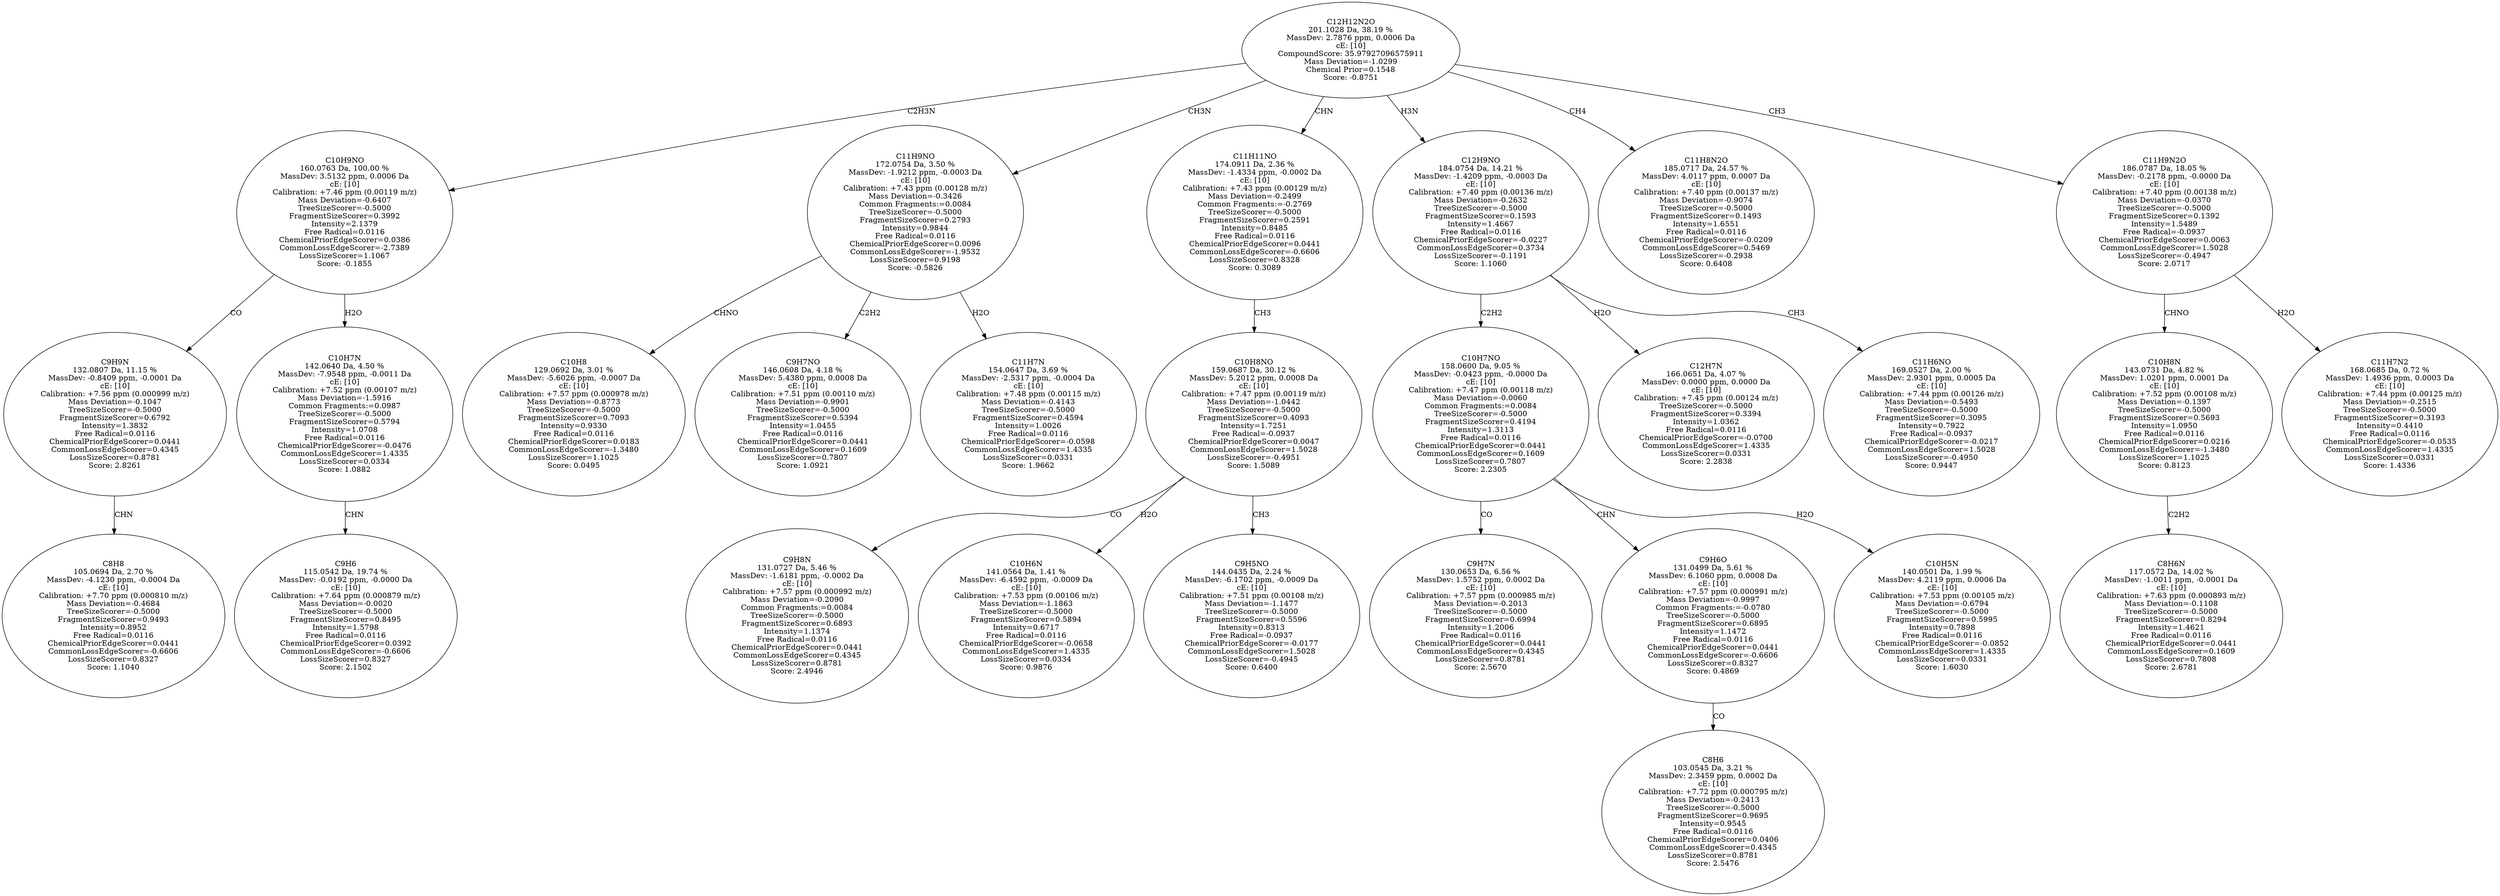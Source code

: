 strict digraph {
v1 [label="C8H8\n105.0694 Da, 2.70 %\nMassDev: -4.1230 ppm, -0.0004 Da\ncE: [10]\nCalibration: +7.70 ppm (0.000810 m/z)\nMass Deviation=-0.4684\nTreeSizeScorer=-0.5000\nFragmentSizeScorer=0.9493\nIntensity=0.8952\nFree Radical=0.0116\nChemicalPriorEdgeScorer=0.0441\nCommonLossEdgeScorer=-0.6606\nLossSizeScorer=0.8327\nScore: 1.1040"];
v2 [label="C9H9N\n132.0807 Da, 11.15 %\nMassDev: -0.8409 ppm, -0.0001 Da\ncE: [10]\nCalibration: +7.56 ppm (0.000999 m/z)\nMass Deviation=-0.1047\nTreeSizeScorer=-0.5000\nFragmentSizeScorer=0.6792\nIntensity=1.3832\nFree Radical=0.0116\nChemicalPriorEdgeScorer=0.0441\nCommonLossEdgeScorer=0.4345\nLossSizeScorer=0.8781\nScore: 2.8261"];
v3 [label="C9H6\n115.0542 Da, 19.74 %\nMassDev: -0.0192 ppm, -0.0000 Da\ncE: [10]\nCalibration: +7.64 ppm (0.000879 m/z)\nMass Deviation=-0.0020\nTreeSizeScorer=-0.5000\nFragmentSizeScorer=0.8495\nIntensity=1.5798\nFree Radical=0.0116\nChemicalPriorEdgeScorer=0.0392\nCommonLossEdgeScorer=-0.6606\nLossSizeScorer=0.8327\nScore: 2.1502"];
v4 [label="C10H7N\n142.0640 Da, 4.50 %\nMassDev: -7.9548 ppm, -0.0011 Da\ncE: [10]\nCalibration: +7.52 ppm (0.00107 m/z)\nMass Deviation=-1.5916\nCommon Fragments:=0.0987\nTreeSizeScorer=-0.5000\nFragmentSizeScorer=0.5794\nIntensity=1.0708\nFree Radical=0.0116\nChemicalPriorEdgeScorer=-0.0476\nCommonLossEdgeScorer=1.4335\nLossSizeScorer=0.0334\nScore: 1.0882"];
v5 [label="C10H9NO\n160.0763 Da, 100.00 %\nMassDev: 3.5132 ppm, 0.0006 Da\ncE: [10]\nCalibration: +7.46 ppm (0.00119 m/z)\nMass Deviation=-0.6407\nTreeSizeScorer=-0.5000\nFragmentSizeScorer=0.3992\nIntensity=2.1379\nFree Radical=0.0116\nChemicalPriorEdgeScorer=0.0386\nCommonLossEdgeScorer=-2.7389\nLossSizeScorer=1.1067\nScore: -0.1855"];
v6 [label="C10H8\n129.0692 Da, 3.01 %\nMassDev: -5.6026 ppm, -0.0007 Da\ncE: [10]\nCalibration: +7.57 ppm (0.000978 m/z)\nMass Deviation=-0.8773\nTreeSizeScorer=-0.5000\nFragmentSizeScorer=0.7093\nIntensity=0.9330\nFree Radical=0.0116\nChemicalPriorEdgeScorer=0.0183\nCommonLossEdgeScorer=-1.3480\nLossSizeScorer=1.1025\nScore: 0.0495"];
v7 [label="C9H7NO\n146.0608 Da, 4.18 %\nMassDev: 5.4380 ppm, 0.0008 Da\ncE: [10]\nCalibration: +7.51 ppm (0.00110 m/z)\nMass Deviation=-0.9901\nTreeSizeScorer=-0.5000\nFragmentSizeScorer=0.5394\nIntensity=1.0455\nFree Radical=0.0116\nChemicalPriorEdgeScorer=0.0441\nCommonLossEdgeScorer=0.1609\nLossSizeScorer=0.7807\nScore: 1.0921"];
v8 [label="C11H7N\n154.0647 Da, 3.69 %\nMassDev: -2.5317 ppm, -0.0004 Da\ncE: [10]\nCalibration: +7.48 ppm (0.00115 m/z)\nMass Deviation=-0.4143\nTreeSizeScorer=-0.5000\nFragmentSizeScorer=0.4594\nIntensity=1.0026\nFree Radical=0.0116\nChemicalPriorEdgeScorer=-0.0598\nCommonLossEdgeScorer=1.4335\nLossSizeScorer=0.0331\nScore: 1.9662"];
v9 [label="C11H9NO\n172.0754 Da, 3.50 %\nMassDev: -1.9212 ppm, -0.0003 Da\ncE: [10]\nCalibration: +7.43 ppm (0.00128 m/z)\nMass Deviation=-0.3426\nCommon Fragments:=0.0084\nTreeSizeScorer=-0.5000\nFragmentSizeScorer=0.2793\nIntensity=0.9844\nFree Radical=0.0116\nChemicalPriorEdgeScorer=0.0096\nCommonLossEdgeScorer=-1.9532\nLossSizeScorer=0.9198\nScore: -0.5826"];
v10 [label="C9H8N\n131.0727 Da, 5.46 %\nMassDev: -1.6181 ppm, -0.0002 Da\ncE: [10]\nCalibration: +7.57 ppm (0.000992 m/z)\nMass Deviation=-0.2090\nCommon Fragments:=0.0084\nTreeSizeScorer=-0.5000\nFragmentSizeScorer=0.6893\nIntensity=1.1374\nFree Radical=0.0116\nChemicalPriorEdgeScorer=0.0441\nCommonLossEdgeScorer=0.4345\nLossSizeScorer=0.8781\nScore: 2.4946"];
v11 [label="C10H6N\n141.0564 Da, 1.41 %\nMassDev: -6.4592 ppm, -0.0009 Da\ncE: [10]\nCalibration: +7.53 ppm (0.00106 m/z)\nMass Deviation=-1.1863\nTreeSizeScorer=-0.5000\nFragmentSizeScorer=0.5894\nIntensity=0.6717\nFree Radical=0.0116\nChemicalPriorEdgeScorer=-0.0658\nCommonLossEdgeScorer=1.4335\nLossSizeScorer=0.0334\nScore: 0.9876"];
v12 [label="C9H5NO\n144.0435 Da, 2.24 %\nMassDev: -6.1702 ppm, -0.0009 Da\ncE: [10]\nCalibration: +7.51 ppm (0.00108 m/z)\nMass Deviation=-1.1477\nTreeSizeScorer=-0.5000\nFragmentSizeScorer=0.5596\nIntensity=0.8313\nFree Radical=-0.0937\nChemicalPriorEdgeScorer=-0.0177\nCommonLossEdgeScorer=1.5028\nLossSizeScorer=-0.4945\nScore: 0.6400"];
v13 [label="C10H8NO\n159.0687 Da, 30.12 %\nMassDev: 5.2012 ppm, 0.0008 Da\ncE: [10]\nCalibration: +7.47 ppm (0.00119 m/z)\nMass Deviation=-1.0442\nTreeSizeScorer=-0.5000\nFragmentSizeScorer=0.4093\nIntensity=1.7251\nFree Radical=-0.0937\nChemicalPriorEdgeScorer=0.0047\nCommonLossEdgeScorer=1.5028\nLossSizeScorer=-0.4951\nScore: 1.5089"];
v14 [label="C11H11NO\n174.0911 Da, 2.36 %\nMassDev: -1.4334 ppm, -0.0002 Da\ncE: [10]\nCalibration: +7.43 ppm (0.00129 m/z)\nMass Deviation=-0.2499\nCommon Fragments:=-0.2769\nTreeSizeScorer=-0.5000\nFragmentSizeScorer=0.2591\nIntensity=0.8485\nFree Radical=0.0116\nChemicalPriorEdgeScorer=0.0441\nCommonLossEdgeScorer=-0.6606\nLossSizeScorer=0.8328\nScore: 0.3089"];
v15 [label="C9H7N\n130.0653 Da, 6.56 %\nMassDev: 1.5752 ppm, 0.0002 Da\ncE: [10]\nCalibration: +7.57 ppm (0.000985 m/z)\nMass Deviation=-0.2013\nTreeSizeScorer=-0.5000\nFragmentSizeScorer=0.6994\nIntensity=1.2006\nFree Radical=0.0116\nChemicalPriorEdgeScorer=0.0441\nCommonLossEdgeScorer=0.4345\nLossSizeScorer=0.8781\nScore: 2.5670"];
v16 [label="C8H6\n103.0545 Da, 3.21 %\nMassDev: 2.3459 ppm, 0.0002 Da\ncE: [10]\nCalibration: +7.72 ppm (0.000795 m/z)\nMass Deviation=-0.2413\nTreeSizeScorer=-0.5000\nFragmentSizeScorer=0.9695\nIntensity=0.9545\nFree Radical=0.0116\nChemicalPriorEdgeScorer=0.0406\nCommonLossEdgeScorer=0.4345\nLossSizeScorer=0.8781\nScore: 2.5476"];
v17 [label="C9H6O\n131.0499 Da, 5.61 %\nMassDev: 6.1060 ppm, 0.0008 Da\ncE: [10]\nCalibration: +7.57 ppm (0.000991 m/z)\nMass Deviation=-0.9997\nCommon Fragments:=-0.0780\nTreeSizeScorer=-0.5000\nFragmentSizeScorer=0.6895\nIntensity=1.1472\nFree Radical=0.0116\nChemicalPriorEdgeScorer=0.0441\nCommonLossEdgeScorer=-0.6606\nLossSizeScorer=0.8327\nScore: 0.4869"];
v18 [label="C10H5N\n140.0501 Da, 1.99 %\nMassDev: 4.2119 ppm, 0.0006 Da\ncE: [10]\nCalibration: +7.53 ppm (0.00105 m/z)\nMass Deviation=-0.6794\nTreeSizeScorer=-0.5000\nFragmentSizeScorer=0.5995\nIntensity=0.7898\nFree Radical=0.0116\nChemicalPriorEdgeScorer=-0.0852\nCommonLossEdgeScorer=1.4335\nLossSizeScorer=0.0331\nScore: 1.6030"];
v19 [label="C10H7NO\n158.0600 Da, 9.05 %\nMassDev: -0.0423 ppm, -0.0000 Da\ncE: [10]\nCalibration: +7.47 ppm (0.00118 m/z)\nMass Deviation=-0.0060\nCommon Fragments:=0.0084\nTreeSizeScorer=-0.5000\nFragmentSizeScorer=0.4194\nIntensity=1.3113\nFree Radical=0.0116\nChemicalPriorEdgeScorer=0.0441\nCommonLossEdgeScorer=0.1609\nLossSizeScorer=0.7807\nScore: 2.2305"];
v20 [label="C12H7N\n166.0651 Da, 4.07 %\nMassDev: 0.0000 ppm, 0.0000 Da\ncE: [10]\nCalibration: +7.45 ppm (0.00124 m/z)\nTreeSizeScorer=-0.5000\nFragmentSizeScorer=0.3394\nIntensity=1.0362\nFree Radical=0.0116\nChemicalPriorEdgeScorer=-0.0700\nCommonLossEdgeScorer=1.4335\nLossSizeScorer=0.0331\nScore: 2.2838"];
v21 [label="C11H6NO\n169.0527 Da, 2.00 %\nMassDev: 2.9301 ppm, 0.0005 Da\ncE: [10]\nCalibration: +7.44 ppm (0.00126 m/z)\nMass Deviation=-0.5493\nTreeSizeScorer=-0.5000\nFragmentSizeScorer=0.3095\nIntensity=0.7922\nFree Radical=-0.0937\nChemicalPriorEdgeScorer=-0.0217\nCommonLossEdgeScorer=1.5028\nLossSizeScorer=-0.4950\nScore: 0.9447"];
v22 [label="C12H9NO\n184.0754 Da, 14.21 %\nMassDev: -1.4209 ppm, -0.0003 Da\ncE: [10]\nCalibration: +7.40 ppm (0.00136 m/z)\nMass Deviation=-0.2632\nTreeSizeScorer=-0.5000\nFragmentSizeScorer=0.1593\nIntensity=1.4667\nFree Radical=0.0116\nChemicalPriorEdgeScorer=-0.0227\nCommonLossEdgeScorer=0.3734\nLossSizeScorer=-0.1191\nScore: 1.1060"];
v23 [label="C11H8N2O\n185.0717 Da, 24.57 %\nMassDev: 4.0117 ppm, 0.0007 Da\ncE: [10]\nCalibration: +7.40 ppm (0.00137 m/z)\nMass Deviation=-0.9074\nTreeSizeScorer=-0.5000\nFragmentSizeScorer=0.1493\nIntensity=1.6551\nFree Radical=0.0116\nChemicalPriorEdgeScorer=-0.0209\nCommonLossEdgeScorer=0.5469\nLossSizeScorer=-0.2938\nScore: 0.6408"];
v24 [label="C8H6N\n117.0572 Da, 14.02 %\nMassDev: -1.0011 ppm, -0.0001 Da\ncE: [10]\nCalibration: +7.63 ppm (0.000893 m/z)\nMass Deviation=-0.1108\nTreeSizeScorer=-0.5000\nFragmentSizeScorer=0.8294\nIntensity=1.4621\nFree Radical=0.0116\nChemicalPriorEdgeScorer=0.0441\nCommonLossEdgeScorer=0.1609\nLossSizeScorer=0.7808\nScore: 2.6781"];
v25 [label="C10H8N\n143.0731 Da, 4.82 %\nMassDev: 1.0201 ppm, 0.0001 Da\ncE: [10]\nCalibration: +7.52 ppm (0.00108 m/z)\nMass Deviation=-0.1397\nTreeSizeScorer=-0.5000\nFragmentSizeScorer=0.5693\nIntensity=1.0950\nFree Radical=0.0116\nChemicalPriorEdgeScorer=0.0216\nCommonLossEdgeScorer=-1.3480\nLossSizeScorer=1.1025\nScore: 0.8123"];
v26 [label="C11H7N2\n168.0685 Da, 0.72 %\nMassDev: 1.4936 ppm, 0.0003 Da\ncE: [10]\nCalibration: +7.44 ppm (0.00125 m/z)\nMass Deviation=-0.2515\nTreeSizeScorer=-0.5000\nFragmentSizeScorer=0.3193\nIntensity=0.4410\nFree Radical=0.0116\nChemicalPriorEdgeScorer=-0.0535\nCommonLossEdgeScorer=1.4335\nLossSizeScorer=0.0331\nScore: 1.4336"];
v27 [label="C11H9N2O\n186.0787 Da, 18.05 %\nMassDev: -0.2178 ppm, -0.0000 Da\ncE: [10]\nCalibration: +7.40 ppm (0.00138 m/z)\nMass Deviation=-0.0370\nTreeSizeScorer=-0.5000\nFragmentSizeScorer=0.1392\nIntensity=1.5489\nFree Radical=-0.0937\nChemicalPriorEdgeScorer=0.0063\nCommonLossEdgeScorer=1.5028\nLossSizeScorer=-0.4947\nScore: 2.0717"];
v28 [label="C12H12N2O\n201.1028 Da, 38.19 %\nMassDev: 2.7876 ppm, 0.0006 Da\ncE: [10]\nCompoundScore: 35.97927096575911\nMass Deviation=-1.0299\nChemical Prior=0.1548\nScore: -0.8751"];
v2 -> v1 [label="CHN"];
v5 -> v2 [label="CO"];
v4 -> v3 [label="CHN"];
v5 -> v4 [label="H2O"];
v28 -> v5 [label="C2H3N"];
v9 -> v6 [label="CHNO"];
v9 -> v7 [label="C2H2"];
v9 -> v8 [label="H2O"];
v28 -> v9 [label="CH3N"];
v13 -> v10 [label="CO"];
v13 -> v11 [label="H2O"];
v13 -> v12 [label="CH3"];
v14 -> v13 [label="CH3"];
v28 -> v14 [label="CHN"];
v19 -> v15 [label="CO"];
v17 -> v16 [label="CO"];
v19 -> v17 [label="CHN"];
v19 -> v18 [label="H2O"];
v22 -> v19 [label="C2H2"];
v22 -> v20 [label="H2O"];
v22 -> v21 [label="CH3"];
v28 -> v22 [label="H3N"];
v28 -> v23 [label="CH4"];
v25 -> v24 [label="C2H2"];
v27 -> v25 [label="CHNO"];
v27 -> v26 [label="H2O"];
v28 -> v27 [label="CH3"];
}